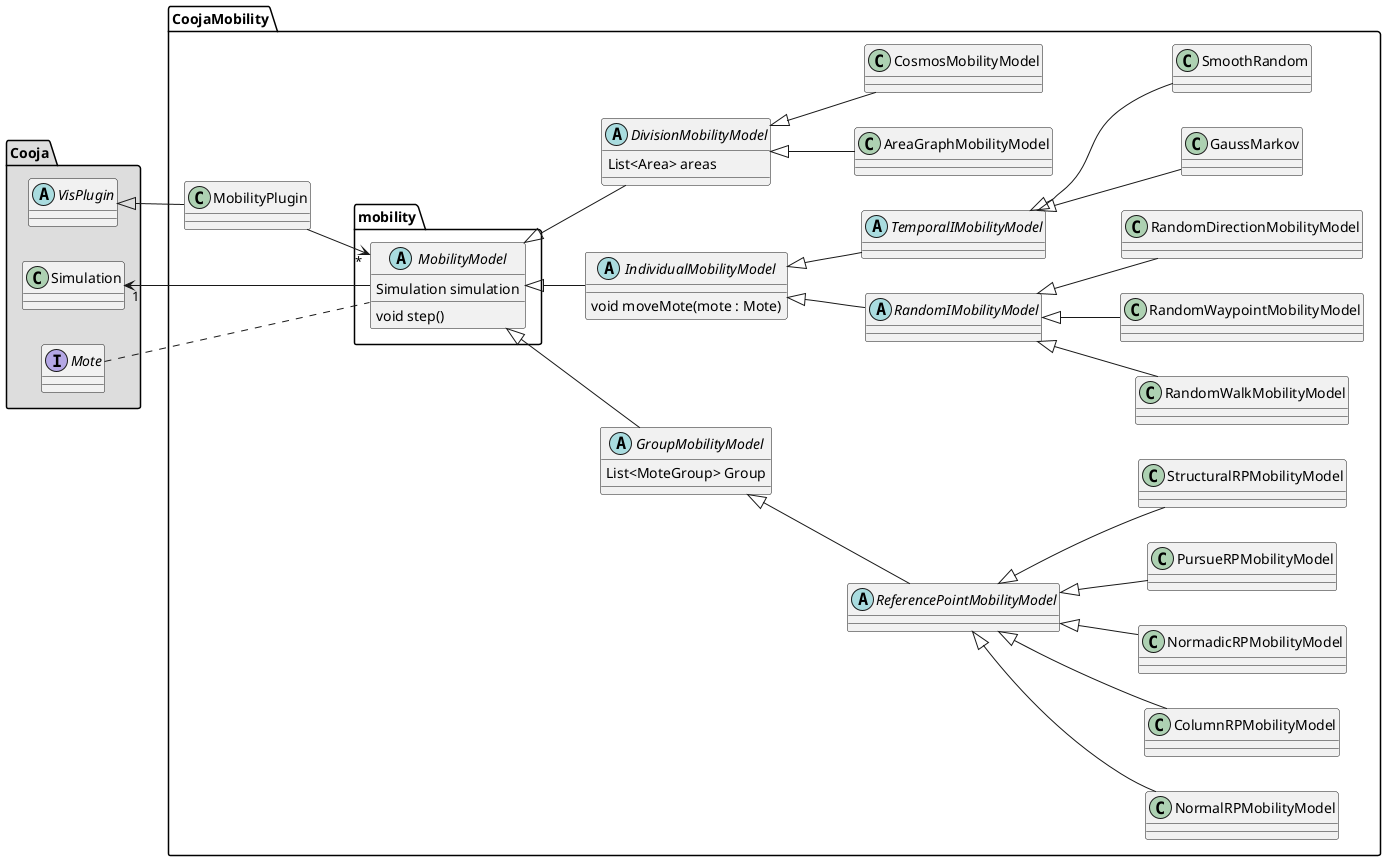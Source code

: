 @startuml
left to right direction

package "Cooja" #DDDDDD {
    abstract VisPlugin
    class Simulation
    interface Mote
}

package "CoojaMobility" {
    class MobilityPlugin
    abstract mobility.MobilityModel {
        Simulation simulation
        void step()
    }
    abstract GroupMobilityModel {
        List<MoteGroup> Group
    }
    abstract IndividualMobilityModel {
        void moveMote(mote : Mote)
    }

    abstract RandomIMobilityModel
    abstract TemporalIMobilityModel
    abstract ReferencePointMobilityModel

    abstract DivisionMobilityModel {
        List<Area> areas
    }

    VisPlugin <|-- MobilityPlugin
    Simulation "1" <-- mobility.MobilityModel
    Mote ... mobility.MobilityModel

    MobilityPlugin --> "*" mobility.MobilityModel
    mobility.MobilityModel <|-- GroupMobilityModel
    mobility.MobilityModel <|-- IndividualMobilityModel
    mobility.MobilityModel <|-- DivisionMobilityModel

    ' INDIVIDUAL MOBILITY MODELS
    IndividualMobilityModel <|-- RandomIMobilityModel
    IndividualMobilityModel <|-- TemporalIMobilityModel

    ' INDIVIDUAL RANDOM MOBILITY MODELS
    RandomIMobilityModel <|-- RandomWalkMobilityModel
    RandomIMobilityModel <|-- RandomWaypointMobilityModel
    RandomIMobilityModel <|-- RandomDirectionMobilityModel

    ' INDIVIDUAL TEMPORAL MOBILITY MODELS
    TemporalIMobilityModel <|-- GaussMarkov
    TemporalIMobilityModel <|-- SmoothRandom

    ' GROUP MOBILITY MODELS
    GroupMobilityModel <|-- ReferencePointMobilityModel

    class NormalRPMobilityModel
    class ColumnRPMobilityModel
    class NormadicRPMobilityModel
    class PursueRPMobilityModel
    class StructuralRPMobilityModel

    ReferencePointMobilityModel <|-- NormalRPMobilityModel
    ReferencePointMobilityModel <|-- ColumnRPMobilityModel
    ReferencePointMobilityModel <|-- NormadicRPMobilityModel
    ReferencePointMobilityModel <|-- PursueRPMobilityModel
    ReferencePointMobilityModel <|-- StructuralRPMobilityModel

    ' DIVISION MOBILITY MODELS
    DivisionMobilityModel <|-- AreaGraphMobilityModel
    DivisionMobilityModel <|-- CosmosMobilityModel
}
@enduml